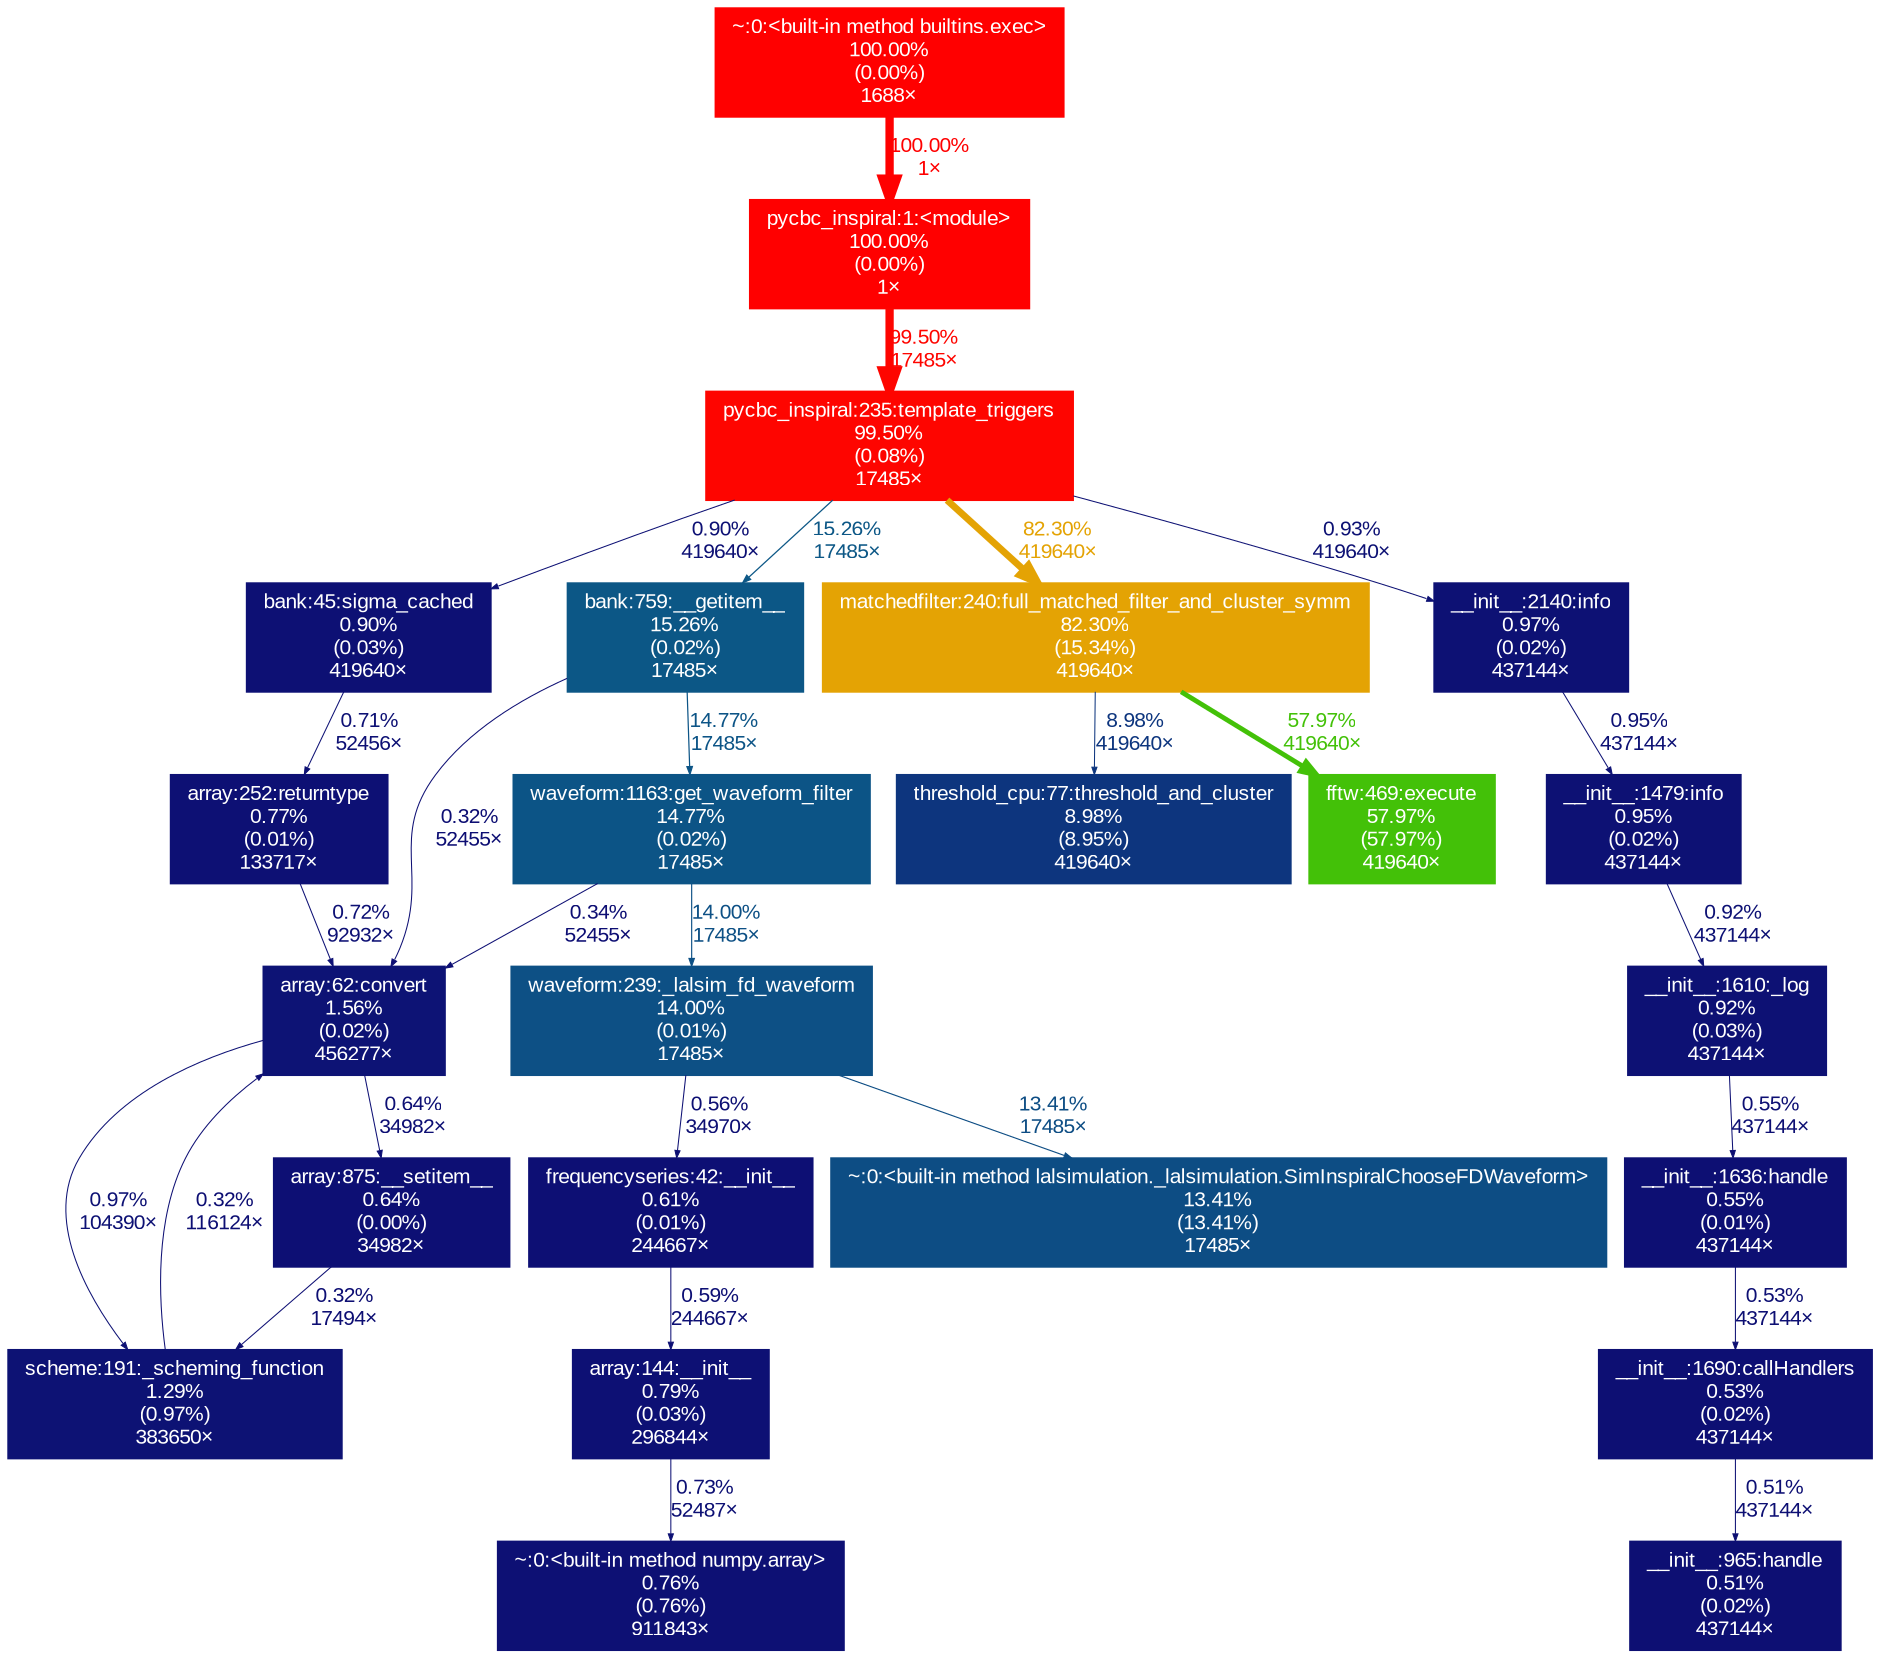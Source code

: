 digraph {
	graph [fontname=Arial, nodesep=0.125, ranksep=0.25];
	node [fontcolor=white, fontname=Arial, height=0, shape=box, style=filled, width=0];
	edge [fontname=Arial];
	372 [color="#ff0000", fontcolor="#ffffff", fontsize="10.00", label="pycbc_inspiral:1:<module>\n100.00%\n(0.00%)\n1×", tooltip="/work/pi_ccapano_umassd_edu/nperla_umassd_edu/envs/pycbc/bin/pycbc_inspiral"];
	372 -> 2568 [arrowsize="1.00", color="#fe0500", fontcolor="#fe0500", fontsize="10.00", label="99.50%\n17485×", labeldistance="3.98", penwidth="3.98"];
	1461 [color="#0d1074", fontcolor="#ffffff", fontsize="10.00", label="~:0:<built-in method numpy.array>\n0.76%\n(0.76%)\n911843×", tooltip="~"];
	1471 [color="#ff0000", fontcolor="#ffffff", fontsize="10.00", label="~:0:<built-in method builtins.exec>\n100.00%\n(0.00%)\n1688×", tooltip="~"];
	1471 -> 372 [arrowsize="1.00", color="#ff0000", fontcolor="#ff0000", fontsize="10.00", label="100.00%\n1×", labeldistance="4.00", penwidth="4.00"];
	1893 [color="#0d1274", fontcolor="#ffffff", fontsize="10.00", label="scheme:191:_scheming_function\n1.29%\n(0.97%)\n383650×", tooltip="/work/pi_ccapano_umassd_edu/nperla_umassd_edu/envs/pycbc/lib/python3.11/site-packages/pycbc/scheme.py"];
	1893 -> 3610 [arrowsize="0.35", color="#0d0e73", fontcolor="#0d0e73", fontsize="10.00", label="0.32%\n116124×", labeldistance="0.50", penwidth="0.50"];
	2155 [color="#0d1074", fontcolor="#ffffff", fontsize="10.00", label="array:144:__init__\n0.79%\n(0.03%)\n296844×", tooltip="/work/pi_ccapano_umassd_edu/nperla_umassd_edu/envs/pycbc/lib/python3.11/site-packages/pycbc/types/array.py"];
	2155 -> 1461 [arrowsize="0.35", color="#0d1074", fontcolor="#0d1074", fontsize="10.00", label="0.73%\n52487×", labeldistance="0.50", penwidth="0.50"];
	2180 [color="#0d1074", fontcolor="#ffffff", fontsize="10.00", label="bank:45:sigma_cached\n0.90%\n(0.03%)\n419640×", tooltip="/work/pi_ccapano_umassd_edu/nperla_umassd_edu/envs/pycbc/lib/python3.11/site-packages/pycbc/waveform/bank.py"];
	2180 -> 7522 [arrowsize="0.35", color="#0d1074", fontcolor="#0d1074", fontsize="10.00", label="0.71%\n52456×", labeldistance="0.50", penwidth="0.50"];
	2181 [color="#0c5786", fontcolor="#ffffff", fontsize="10.00", label="bank:759:__getitem__\n15.26%\n(0.02%)\n17485×", tooltip="/work/pi_ccapano_umassd_edu/nperla_umassd_edu/envs/pycbc/lib/python3.11/site-packages/pycbc/waveform/bank.py"];
	2181 -> 2606 [arrowsize="0.38", color="#0c5486", fontcolor="#0c5486", fontsize="10.00", label="14.77%\n17485×", labeldistance="0.59", penwidth="0.59"];
	2181 -> 3610 [arrowsize="0.35", color="#0d0e73", fontcolor="#0d0e73", fontsize="10.00", label="0.32%\n52455×", labeldistance="0.50", penwidth="0.50"];
	2258 [color="#0d0f74", fontcolor="#ffffff", fontsize="10.00", label="array:875:__setitem__\n0.64%\n(0.00%)\n34982×", tooltip="/work/pi_ccapano_umassd_edu/nperla_umassd_edu/envs/pycbc/lib/python3.11/site-packages/pycbc/types/array.py"];
	2258 -> 1893 [arrowsize="0.35", color="#0d0e73", fontcolor="#0d0e73", fontsize="10.00", label="0.32%\n17494×", labeldistance="0.50", penwidth="0.50"];
	2271 [color="#0d0f74", fontcolor="#ffffff", fontsize="10.00", label="frequencyseries:42:__init__\n0.61%\n(0.01%)\n244667×", tooltip="/work/pi_ccapano_umassd_edu/nperla_umassd_edu/envs/pycbc/lib/python3.11/site-packages/pycbc/types/frequencyseries.py"];
	2271 -> 2155 [arrowsize="0.35", color="#0d0f74", fontcolor="#0d0f74", fontsize="10.00", label="0.59%\n244667×", labeldistance="0.50", penwidth="0.50"];
	2568 [color="#fe0500", fontcolor="#ffffff", fontsize="10.00", label="pycbc_inspiral:235:template_triggers\n99.50%\n(0.08%)\n17485×", tooltip="/work/pi_ccapano_umassd_edu/nperla_umassd_edu/envs/pycbc/bin/pycbc_inspiral"];
	2568 -> 2180 [arrowsize="0.35", color="#0d1074", fontcolor="#0d1074", fontsize="10.00", label="0.90%\n419640×", labeldistance="0.50", penwidth="0.50"];
	2568 -> 2181 [arrowsize="0.39", color="#0c5786", fontcolor="#0c5786", fontsize="10.00", label="15.26%\n17485×", labeldistance="0.61", penwidth="0.61"];
	2568 -> 2585 [arrowsize="0.91", color="#e4a304", fontcolor="#e4a304", fontsize="10.00", label="82.30%\n419640×", labeldistance="3.29", penwidth="3.29"];
	2568 -> 2681 [arrowsize="0.35", color="#0d1174", fontcolor="#0d1174", fontsize="10.00", label="0.93%\n419640×", labeldistance="0.50", penwidth="0.50"];
	2585 [color="#e4a304", fontcolor="#ffffff", fontsize="10.00", label="matchedfilter:240:full_matched_filter_and_cluster_symm\n82.30%\n(15.34%)\n419640×", tooltip="/work/pi_ccapano_umassd_edu/nperla_umassd_edu/envs/pycbc/lib/python3.11/site-packages/pycbc/filter/matchedfilter.py"];
	2585 -> 4014 [arrowsize="0.35", color="#0d357e", fontcolor="#0d357e", fontsize="10.00", label="8.98%\n419640×", labeldistance="0.50", penwidth="0.50"];
	2585 -> 7370 [arrowsize="0.76", color="#43c108", fontcolor="#43c108", fontsize="10.00", label="57.97%\n419640×", labeldistance="2.32", penwidth="2.32"];
	2606 [color="#0c5486", fontcolor="#ffffff", fontsize="10.00", label="waveform:1163:get_waveform_filter\n14.77%\n(0.02%)\n17485×", tooltip="/work/pi_ccapano_umassd_edu/nperla_umassd_edu/envs/pycbc/lib/python3.11/site-packages/pycbc/waveform/waveform.py"];
	2606 -> 3610 [arrowsize="0.35", color="#0d0e73", fontcolor="#0d0e73", fontsize="10.00", label="0.34%\n52455×", labeldistance="0.50", penwidth="0.50"];
	2606 -> 3631 [arrowsize="0.37", color="#0d5085", fontcolor="#0d5085", fontsize="10.00", label="14.00%\n17485×", labeldistance="0.56", penwidth="0.56"];
	2681 [color="#0d1174", fontcolor="#ffffff", fontsize="10.00", label="__init__:2140:info\n0.97%\n(0.02%)\n437144×", tooltip="/work/pi_ccapano_umassd_edu/nperla_umassd_edu/envs/pycbc/lib/python3.11/logging/__init__.py"];
	2681 -> 3553 [arrowsize="0.35", color="#0d1174", fontcolor="#0d1174", fontsize="10.00", label="0.95%\n437144×", labeldistance="0.50", penwidth="0.50"];
	3481 [color="#0d1174", fontcolor="#ffffff", fontsize="10.00", label="__init__:1610:_log\n0.92%\n(0.03%)\n437144×", tooltip="/work/pi_ccapano_umassd_edu/nperla_umassd_edu/envs/pycbc/lib/python3.11/logging/__init__.py"];
	3481 -> 3555 [arrowsize="0.35", color="#0d0f73", fontcolor="#0d0f73", fontsize="10.00", label="0.55%\n437144×", labeldistance="0.50", penwidth="0.50"];
	3553 [color="#0d1174", fontcolor="#ffffff", fontsize="10.00", label="__init__:1479:info\n0.95%\n(0.02%)\n437144×", tooltip="/work/pi_ccapano_umassd_edu/nperla_umassd_edu/envs/pycbc/lib/python3.11/logging/__init__.py"];
	3553 -> 3481 [arrowsize="0.35", color="#0d1174", fontcolor="#0d1174", fontsize="10.00", label="0.92%\n437144×", labeldistance="0.50", penwidth="0.50"];
	3554 [color="#0d0f73", fontcolor="#ffffff", fontsize="10.00", label="__init__:1690:callHandlers\n0.53%\n(0.02%)\n437144×", tooltip="/work/pi_ccapano_umassd_edu/nperla_umassd_edu/envs/pycbc/lib/python3.11/logging/__init__.py"];
	3554 -> 8261 [arrowsize="0.35", color="#0d0f73", fontcolor="#0d0f73", fontsize="10.00", label="0.51%\n437144×", labeldistance="0.50", penwidth="0.50"];
	3555 [color="#0d0f73", fontcolor="#ffffff", fontsize="10.00", label="__init__:1636:handle\n0.55%\n(0.01%)\n437144×", tooltip="/work/pi_ccapano_umassd_edu/nperla_umassd_edu/envs/pycbc/lib/python3.11/logging/__init__.py"];
	3555 -> 3554 [arrowsize="0.35", color="#0d0f73", fontcolor="#0d0f73", fontsize="10.00", label="0.53%\n437144×", labeldistance="0.50", penwidth="0.50"];
	3610 [color="#0d1375", fontcolor="#ffffff", fontsize="10.00", label="array:62:convert\n1.56%\n(0.02%)\n456277×", tooltip="/work/pi_ccapano_umassd_edu/nperla_umassd_edu/envs/pycbc/lib/python3.11/site-packages/pycbc/types/array.py"];
	3610 -> 1893 [arrowsize="0.35", color="#0d1174", fontcolor="#0d1174", fontsize="10.00", label="0.97%\n104390×", labeldistance="0.50", penwidth="0.50"];
	3610 -> 2258 [arrowsize="0.35", color="#0d0f74", fontcolor="#0d0f74", fontsize="10.00", label="0.64%\n34982×", labeldistance="0.50", penwidth="0.50"];
	3631 [color="#0d5085", fontcolor="#ffffff", fontsize="10.00", label="waveform:239:_lalsim_fd_waveform\n14.00%\n(0.01%)\n17485×", tooltip="/work/pi_ccapano_umassd_edu/nperla_umassd_edu/envs/pycbc/lib/python3.11/site-packages/pycbc/waveform/waveform.py"];
	3631 -> 2271 [arrowsize="0.35", color="#0d0f73", fontcolor="#0d0f73", fontsize="10.00", label="0.56%\n34970×", labeldistance="0.50", penwidth="0.50"];
	3631 -> 5208 [arrowsize="0.37", color="#0d4d84", fontcolor="#0d4d84", fontsize="10.00", label="13.41%\n17485×", labeldistance="0.54", penwidth="0.54"];
	4014 [color="#0d357e", fontcolor="#ffffff", fontsize="10.00", label="threshold_cpu:77:threshold_and_cluster\n8.98%\n(8.95%)\n419640×", tooltip="/work/pi_ccapano_umassd_edu/nperla_umassd_edu/envs/pycbc/lib/python3.11/site-packages/pycbc/events/threshold_cpu.py"];
	5208 [color="#0d4d84", fontcolor="#ffffff", fontsize="10.00", label="~:0:<built-in method lalsimulation._lalsimulation.SimInspiralChooseFDWaveform>\n13.41%\n(13.41%)\n17485×", tooltip="~"];
	7370 [color="#43c108", fontcolor="#ffffff", fontsize="10.00", label="fftw:469:execute\n57.97%\n(57.97%)\n419640×", tooltip="/work/pi_ccapano_umassd_edu/nperla_umassd_edu/envs/pycbc/lib/python3.11/site-packages/pycbc/fft/fftw.py"];
	7522 [color="#0d1074", fontcolor="#ffffff", fontsize="10.00", label="array:252:returntype\n0.77%\n(0.01%)\n133717×", tooltip="/work/pi_ccapano_umassd_edu/nperla_umassd_edu/envs/pycbc/lib/python3.11/site-packages/pycbc/types/array.py"];
	7522 -> 3610 [arrowsize="0.35", color="#0d1074", fontcolor="#0d1074", fontsize="10.00", label="0.72%\n92932×", labeldistance="0.50", penwidth="0.50"];
	8261 [color="#0d0f73", fontcolor="#ffffff", fontsize="10.00", label="__init__:965:handle\n0.51%\n(0.02%)\n437144×", tooltip="/work/pi_ccapano_umassd_edu/nperla_umassd_edu/envs/pycbc/lib/python3.11/logging/__init__.py"];
}
